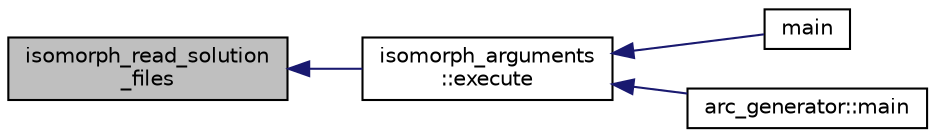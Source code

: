 digraph "isomorph_read_solution_files"
{
  edge [fontname="Helvetica",fontsize="10",labelfontname="Helvetica",labelfontsize="10"];
  node [fontname="Helvetica",fontsize="10",shape=record];
  rankdir="LR";
  Node6286 [label="isomorph_read_solution\l_files",height=0.2,width=0.4,color="black", fillcolor="grey75", style="filled", fontcolor="black"];
  Node6286 -> Node6287 [dir="back",color="midnightblue",fontsize="10",style="solid",fontname="Helvetica"];
  Node6287 [label="isomorph_arguments\l::execute",height=0.2,width=0.4,color="black", fillcolor="white", style="filled",URL="$d5/de4/classisomorph__arguments.html#aa85e472d14906abdd5672dc66027583e"];
  Node6287 -> Node6288 [dir="back",color="midnightblue",fontsize="10",style="solid",fontname="Helvetica"];
  Node6288 [label="main",height=0.2,width=0.4,color="black", fillcolor="white", style="filled",URL="$d1/d5e/blt__main_8_c.html#a217dbf8b442f20279ea00b898af96f52"];
  Node6287 -> Node6289 [dir="back",color="midnightblue",fontsize="10",style="solid",fontname="Helvetica"];
  Node6289 [label="arc_generator::main",height=0.2,width=0.4,color="black", fillcolor="white", style="filled",URL="$d4/d21/classarc__generator.html#ad80140b51b165dad1fe6ab232be7829a"];
}
